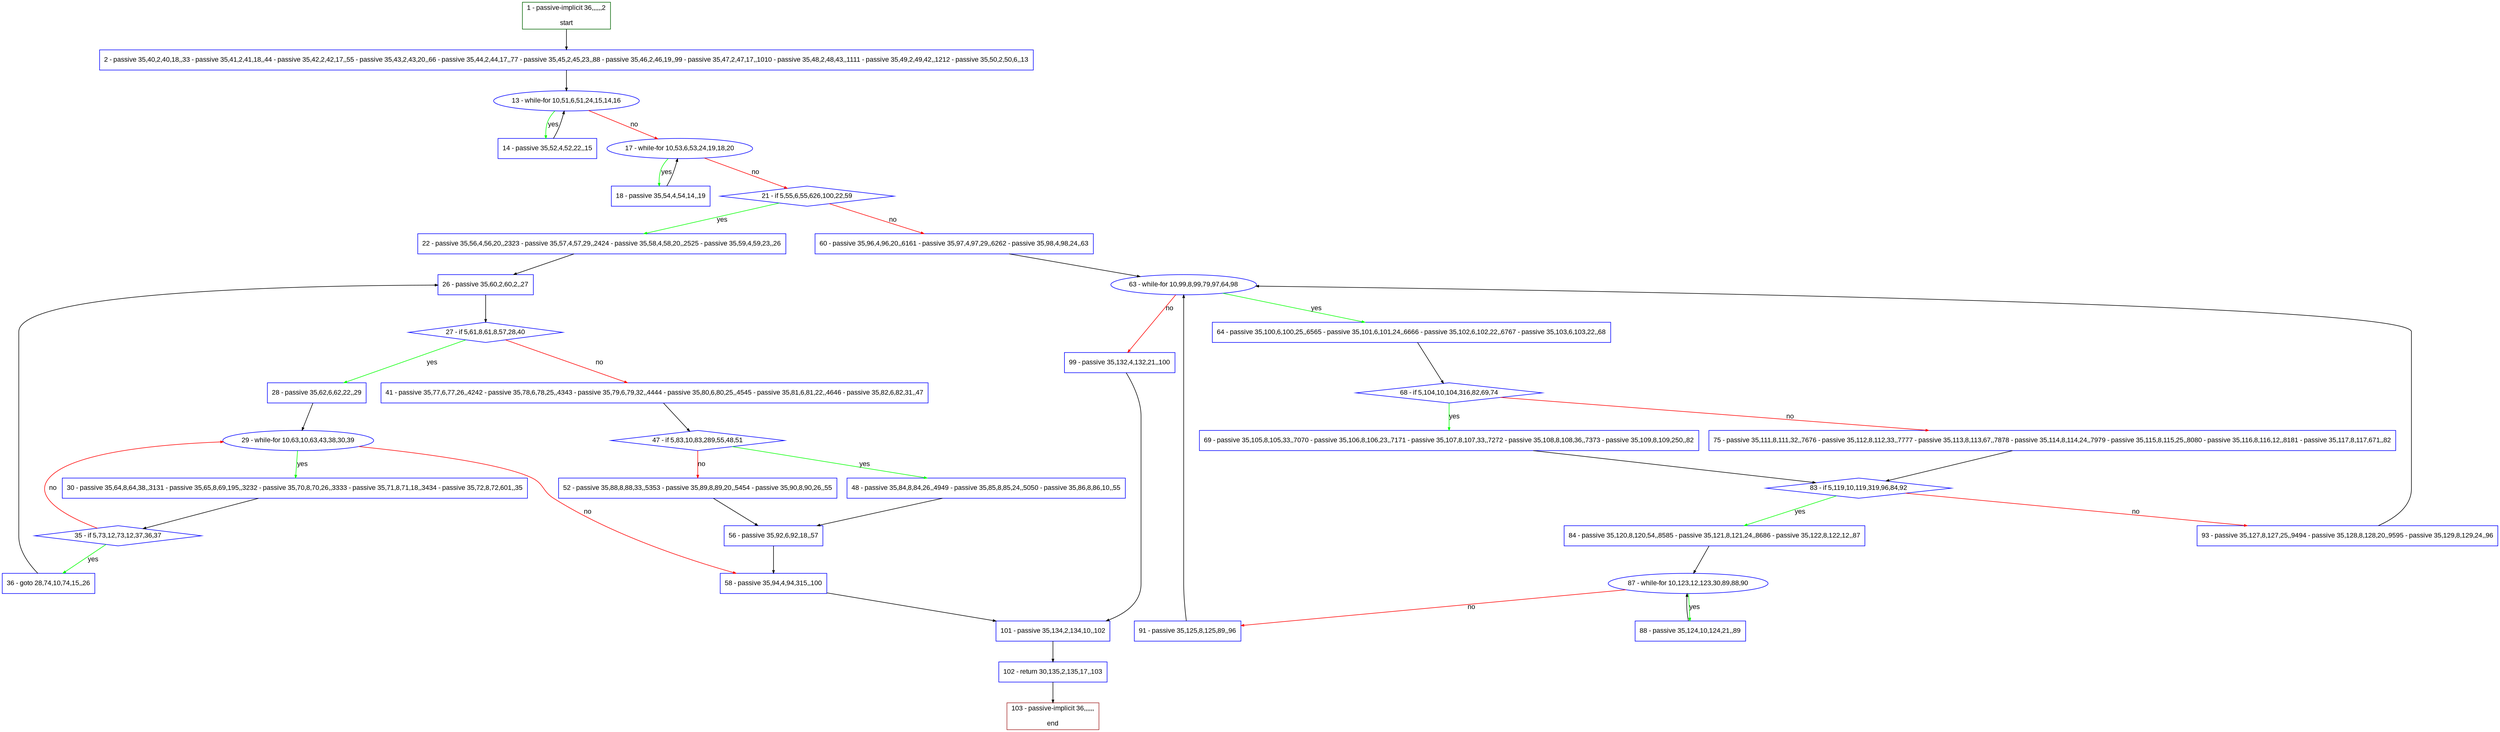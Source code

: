 digraph "" {
  graph [pack="true", label="", fontsize="12", packmode="clust", fontname="Arial", fillcolor="#FFFFCC", bgcolor="white", style="rounded,filled", compound="true"];
  node [node_initialized="no", label="", color="grey", fontsize="12", fillcolor="white", fontname="Arial", style="filled", shape="rectangle", compound="true", fixedsize="false"];
  edge [fontcolor="black", arrowhead="normal", arrowtail="none", arrowsize="0.5", ltail="", label="", color="black", fontsize="12", lhead="", fontname="Arial", dir="forward", compound="true"];
  __N1 [label="2 - passive 35,40,2,40,18,,33 - passive 35,41,2,41,18,,44 - passive 35,42,2,42,17,,55 - passive 35,43,2,43,20,,66 - passive 35,44,2,44,17,,77 - passive 35,45,2,45,23,,88 - passive 35,46,2,46,19,,99 - passive 35,47,2,47,17,,1010 - passive 35,48,2,48,43,,1111 - passive 35,49,2,49,42,,1212 - passive 35,50,2,50,6,,13", color="#0000ff", fillcolor="#ffffff", style="filled", shape="box"];
  __N2 [label="1 - passive-implicit 36,,,,,,2\n\nstart", color="#006400", fillcolor="#ffffff", style="filled", shape="box"];
  __N3 [label="13 - while-for 10,51,6,51,24,15,14,16", color="#0000ff", fillcolor="#ffffff", style="filled", shape="oval"];
  __N4 [label="14 - passive 35,52,4,52,22,,15", color="#0000ff", fillcolor="#ffffff", style="filled", shape="box"];
  __N5 [label="17 - while-for 10,53,6,53,24,19,18,20", color="#0000ff", fillcolor="#ffffff", style="filled", shape="oval"];
  __N6 [label="18 - passive 35,54,4,54,14,,19", color="#0000ff", fillcolor="#ffffff", style="filled", shape="box"];
  __N7 [label="21 - if 5,55,6,55,626,100,22,59", color="#0000ff", fillcolor="#ffffff", style="filled", shape="diamond"];
  __N8 [label="22 - passive 35,56,4,56,20,,2323 - passive 35,57,4,57,29,,2424 - passive 35,58,4,58,20,,2525 - passive 35,59,4,59,23,,26", color="#0000ff", fillcolor="#ffffff", style="filled", shape="box"];
  __N9 [label="60 - passive 35,96,4,96,20,,6161 - passive 35,97,4,97,29,,6262 - passive 35,98,4,98,24,,63", color="#0000ff", fillcolor="#ffffff", style="filled", shape="box"];
  __N10 [label="26 - passive 35,60,2,60,2,,27", color="#0000ff", fillcolor="#ffffff", style="filled", shape="box"];
  __N11 [label="27 - if 5,61,8,61,8,57,28,40", color="#0000ff", fillcolor="#ffffff", style="filled", shape="diamond"];
  __N12 [label="28 - passive 35,62,6,62,22,,29", color="#0000ff", fillcolor="#ffffff", style="filled", shape="box"];
  __N13 [label="41 - passive 35,77,6,77,26,,4242 - passive 35,78,6,78,25,,4343 - passive 35,79,6,79,32,,4444 - passive 35,80,6,80,25,,4545 - passive 35,81,6,81,22,,4646 - passive 35,82,6,82,31,,47", color="#0000ff", fillcolor="#ffffff", style="filled", shape="box"];
  __N14 [label="29 - while-for 10,63,10,63,43,38,30,39", color="#0000ff", fillcolor="#ffffff", style="filled", shape="oval"];
  __N15 [label="30 - passive 35,64,8,64,38,,3131 - passive 35,65,8,69,195,,3232 - passive 35,70,8,70,26,,3333 - passive 35,71,8,71,18,,3434 - passive 35,72,8,72,601,,35", color="#0000ff", fillcolor="#ffffff", style="filled", shape="box"];
  __N16 [label="58 - passive 35,94,4,94,315,,100", color="#0000ff", fillcolor="#ffffff", style="filled", shape="box"];
  __N17 [label="35 - if 5,73,12,73,12,37,36,37", color="#0000ff", fillcolor="#ffffff", style="filled", shape="diamond"];
  __N18 [label="36 - goto 28,74,10,74,15,,26", color="#0000ff", fillcolor="#ffffff", style="filled", shape="box"];
  __N19 [label="47 - if 5,83,10,83,289,55,48,51", color="#0000ff", fillcolor="#ffffff", style="filled", shape="diamond"];
  __N20 [label="48 - passive 35,84,8,84,26,,4949 - passive 35,85,8,85,24,,5050 - passive 35,86,8,86,10,,55", color="#0000ff", fillcolor="#ffffff", style="filled", shape="box"];
  __N21 [label="52 - passive 35,88,8,88,33,,5353 - passive 35,89,8,89,20,,5454 - passive 35,90,8,90,26,,55", color="#0000ff", fillcolor="#ffffff", style="filled", shape="box"];
  __N22 [label="56 - passive 35,92,6,92,18,,57", color="#0000ff", fillcolor="#ffffff", style="filled", shape="box"];
  __N23 [label="101 - passive 35,134,2,134,10,,102", color="#0000ff", fillcolor="#ffffff", style="filled", shape="box"];
  __N24 [label="63 - while-for 10,99,8,99,79,97,64,98", color="#0000ff", fillcolor="#ffffff", style="filled", shape="oval"];
  __N25 [label="64 - passive 35,100,6,100,25,,6565 - passive 35,101,6,101,24,,6666 - passive 35,102,6,102,22,,6767 - passive 35,103,6,103,22,,68", color="#0000ff", fillcolor="#ffffff", style="filled", shape="box"];
  __N26 [label="99 - passive 35,132,4,132,21,,100", color="#0000ff", fillcolor="#ffffff", style="filled", shape="box"];
  __N27 [label="68 - if 5,104,10,104,316,82,69,74", color="#0000ff", fillcolor="#ffffff", style="filled", shape="diamond"];
  __N28 [label="69 - passive 35,105,8,105,33,,7070 - passive 35,106,8,106,23,,7171 - passive 35,107,8,107,33,,7272 - passive 35,108,8,108,36,,7373 - passive 35,109,8,109,250,,82", color="#0000ff", fillcolor="#ffffff", style="filled", shape="box"];
  __N29 [label="75 - passive 35,111,8,111,32,,7676 - passive 35,112,8,112,33,,7777 - passive 35,113,8,113,67,,7878 - passive 35,114,8,114,24,,7979 - passive 35,115,8,115,25,,8080 - passive 35,116,8,116,12,,8181 - passive 35,117,8,117,671,,82", color="#0000ff", fillcolor="#ffffff", style="filled", shape="box"];
  __N30 [label="83 - if 5,119,10,119,319,96,84,92", color="#0000ff", fillcolor="#ffffff", style="filled", shape="diamond"];
  __N31 [label="84 - passive 35,120,8,120,54,,8585 - passive 35,121,8,121,24,,8686 - passive 35,122,8,122,12,,87", color="#0000ff", fillcolor="#ffffff", style="filled", shape="box"];
  __N32 [label="93 - passive 35,127,8,127,25,,9494 - passive 35,128,8,128,20,,9595 - passive 35,129,8,129,24,,96", color="#0000ff", fillcolor="#ffffff", style="filled", shape="box"];
  __N33 [label="87 - while-for 10,123,12,123,30,89,88,90", color="#0000ff", fillcolor="#ffffff", style="filled", shape="oval"];
  __N34 [label="88 - passive 35,124,10,124,21,,89", color="#0000ff", fillcolor="#ffffff", style="filled", shape="box"];
  __N35 [label="91 - passive 35,125,8,125,89,,96", color="#0000ff", fillcolor="#ffffff", style="filled", shape="box"];
  __N36 [label="102 - return 30,135,2,135,17,,103", color="#0000ff", fillcolor="#ffffff", style="filled", shape="box"];
  __N37 [label="103 - passive-implicit 36,,,,,,\n\nend", color="#a52a2a", fillcolor="#ffffff", style="filled", shape="box"];
  __N2 -> __N1 [arrowhead="normal", arrowtail="none", color="#000000", label="", dir="forward"];
  __N1 -> __N3 [arrowhead="normal", arrowtail="none", color="#000000", label="", dir="forward"];
  __N3 -> __N4 [arrowhead="normal", arrowtail="none", color="#00ff00", label="yes", dir="forward"];
  __N4 -> __N3 [arrowhead="normal", arrowtail="none", color="#000000", label="", dir="forward"];
  __N3 -> __N5 [arrowhead="normal", arrowtail="none", color="#ff0000", label="no", dir="forward"];
  __N5 -> __N6 [arrowhead="normal", arrowtail="none", color="#00ff00", label="yes", dir="forward"];
  __N6 -> __N5 [arrowhead="normal", arrowtail="none", color="#000000", label="", dir="forward"];
  __N5 -> __N7 [arrowhead="normal", arrowtail="none", color="#ff0000", label="no", dir="forward"];
  __N7 -> __N8 [arrowhead="normal", arrowtail="none", color="#00ff00", label="yes", dir="forward"];
  __N7 -> __N9 [arrowhead="normal", arrowtail="none", color="#ff0000", label="no", dir="forward"];
  __N8 -> __N10 [arrowhead="normal", arrowtail="none", color="#000000", label="", dir="forward"];
  __N10 -> __N11 [arrowhead="normal", arrowtail="none", color="#000000", label="", dir="forward"];
  __N11 -> __N12 [arrowhead="normal", arrowtail="none", color="#00ff00", label="yes", dir="forward"];
  __N11 -> __N13 [arrowhead="normal", arrowtail="none", color="#ff0000", label="no", dir="forward"];
  __N12 -> __N14 [arrowhead="normal", arrowtail="none", color="#000000", label="", dir="forward"];
  __N14 -> __N15 [arrowhead="normal", arrowtail="none", color="#00ff00", label="yes", dir="forward"];
  __N14 -> __N16 [arrowhead="normal", arrowtail="none", color="#ff0000", label="no", dir="forward"];
  __N15 -> __N17 [arrowhead="normal", arrowtail="none", color="#000000", label="", dir="forward"];
  __N17 -> __N14 [arrowhead="normal", arrowtail="none", color="#ff0000", label="no", dir="forward"];
  __N17 -> __N18 [arrowhead="normal", arrowtail="none", color="#00ff00", label="yes", dir="forward"];
  __N18 -> __N10 [arrowhead="normal", arrowtail="none", color="#000000", label="", dir="forward"];
  __N13 -> __N19 [arrowhead="normal", arrowtail="none", color="#000000", label="", dir="forward"];
  __N19 -> __N20 [arrowhead="normal", arrowtail="none", color="#00ff00", label="yes", dir="forward"];
  __N19 -> __N21 [arrowhead="normal", arrowtail="none", color="#ff0000", label="no", dir="forward"];
  __N20 -> __N22 [arrowhead="normal", arrowtail="none", color="#000000", label="", dir="forward"];
  __N21 -> __N22 [arrowhead="normal", arrowtail="none", color="#000000", label="", dir="forward"];
  __N22 -> __N16 [arrowhead="normal", arrowtail="none", color="#000000", label="", dir="forward"];
  __N16 -> __N23 [arrowhead="normal", arrowtail="none", color="#000000", label="", dir="forward"];
  __N9 -> __N24 [arrowhead="normal", arrowtail="none", color="#000000", label="", dir="forward"];
  __N24 -> __N25 [arrowhead="normal", arrowtail="none", color="#00ff00", label="yes", dir="forward"];
  __N24 -> __N26 [arrowhead="normal", arrowtail="none", color="#ff0000", label="no", dir="forward"];
  __N25 -> __N27 [arrowhead="normal", arrowtail="none", color="#000000", label="", dir="forward"];
  __N27 -> __N28 [arrowhead="normal", arrowtail="none", color="#00ff00", label="yes", dir="forward"];
  __N27 -> __N29 [arrowhead="normal", arrowtail="none", color="#ff0000", label="no", dir="forward"];
  __N28 -> __N30 [arrowhead="normal", arrowtail="none", color="#000000", label="", dir="forward"];
  __N29 -> __N30 [arrowhead="normal", arrowtail="none", color="#000000", label="", dir="forward"];
  __N30 -> __N31 [arrowhead="normal", arrowtail="none", color="#00ff00", label="yes", dir="forward"];
  __N30 -> __N32 [arrowhead="normal", arrowtail="none", color="#ff0000", label="no", dir="forward"];
  __N31 -> __N33 [arrowhead="normal", arrowtail="none", color="#000000", label="", dir="forward"];
  __N33 -> __N34 [arrowhead="normal", arrowtail="none", color="#00ff00", label="yes", dir="forward"];
  __N34 -> __N33 [arrowhead="normal", arrowtail="none", color="#000000", label="", dir="forward"];
  __N33 -> __N35 [arrowhead="normal", arrowtail="none", color="#ff0000", label="no", dir="forward"];
  __N35 -> __N24 [arrowhead="normal", arrowtail="none", color="#000000", label="", dir="forward"];
  __N32 -> __N24 [arrowhead="normal", arrowtail="none", color="#000000", label="", dir="forward"];
  __N26 -> __N23 [arrowhead="normal", arrowtail="none", color="#000000", label="", dir="forward"];
  __N23 -> __N36 [arrowhead="normal", arrowtail="none", color="#000000", label="", dir="forward"];
  __N36 -> __N37 [arrowhead="normal", arrowtail="none", color="#000000", label="", dir="forward"];
}
